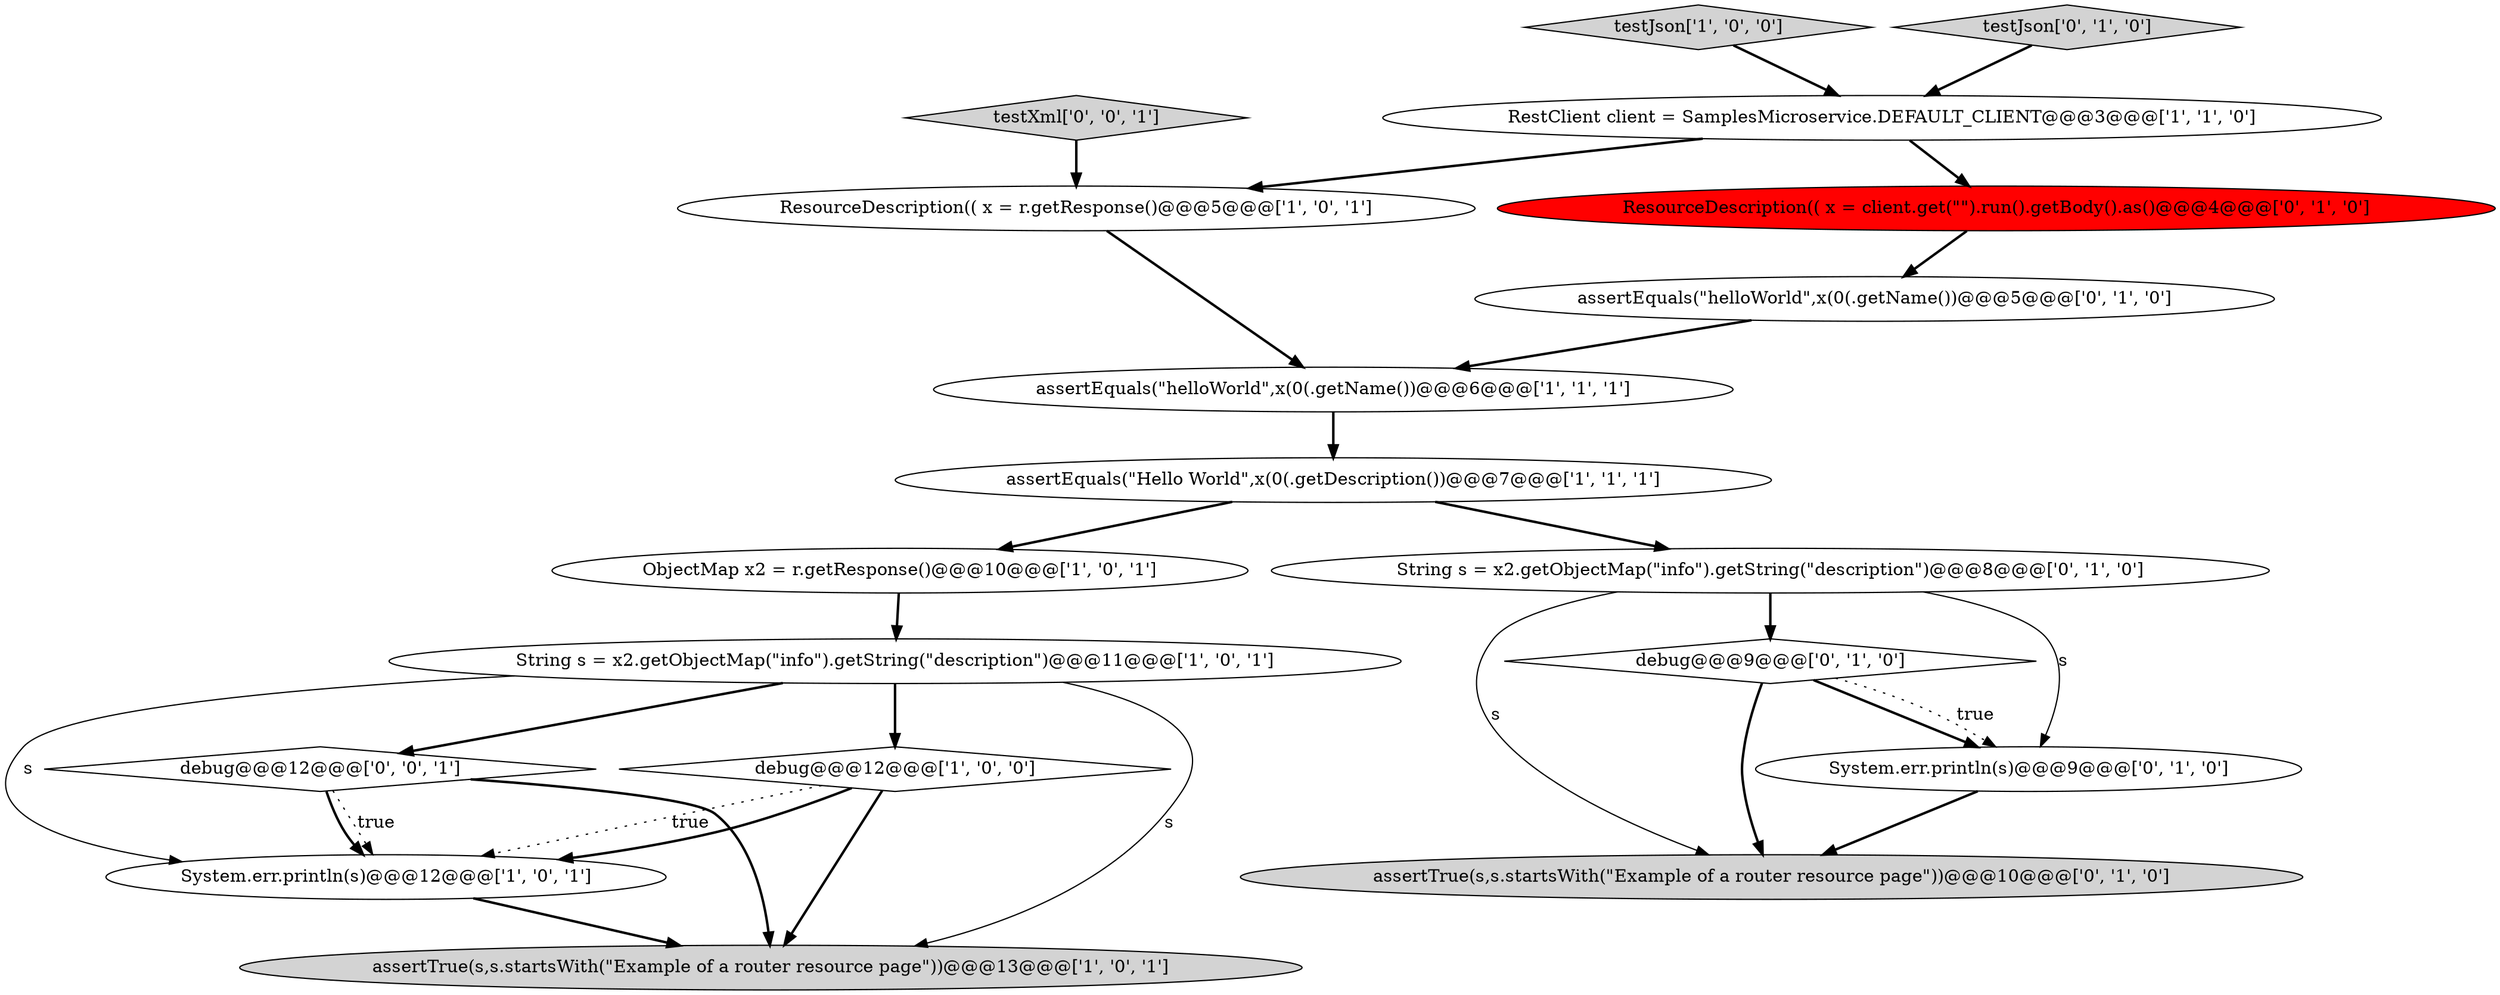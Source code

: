 digraph {
3 [style = filled, label = "assertEquals(\"helloWorld\",x(0(.getName())@@@6@@@['1', '1', '1']", fillcolor = white, shape = ellipse image = "AAA0AAABBB1BBB"];
16 [style = filled, label = "ResourceDescription(( x = client.get(\"\").run().getBody().as()@@@4@@@['0', '1', '0']", fillcolor = red, shape = ellipse image = "AAA1AAABBB2BBB"];
0 [style = filled, label = "ObjectMap x2 = r.getResponse()@@@10@@@['1', '0', '1']", fillcolor = white, shape = ellipse image = "AAA0AAABBB1BBB"];
8 [style = filled, label = "System.err.println(s)@@@12@@@['1', '0', '1']", fillcolor = white, shape = ellipse image = "AAA0AAABBB1BBB"];
4 [style = filled, label = "String s = x2.getObjectMap(\"info\").getString(\"description\")@@@11@@@['1', '0', '1']", fillcolor = white, shape = ellipse image = "AAA0AAABBB1BBB"];
6 [style = filled, label = "debug@@@12@@@['1', '0', '0']", fillcolor = white, shape = diamond image = "AAA0AAABBB1BBB"];
2 [style = filled, label = "assertTrue(s,s.startsWith(\"Example of a router resource page\"))@@@13@@@['1', '0', '1']", fillcolor = lightgray, shape = ellipse image = "AAA0AAABBB1BBB"];
15 [style = filled, label = "assertTrue(s,s.startsWith(\"Example of a router resource page\"))@@@10@@@['0', '1', '0']", fillcolor = lightgray, shape = ellipse image = "AAA0AAABBB2BBB"];
17 [style = filled, label = "testXml['0', '0', '1']", fillcolor = lightgray, shape = diamond image = "AAA0AAABBB3BBB"];
5 [style = filled, label = "ResourceDescription(( x = r.getResponse()@@@5@@@['1', '0', '1']", fillcolor = white, shape = ellipse image = "AAA0AAABBB1BBB"];
9 [style = filled, label = "testJson['1', '0', '0']", fillcolor = lightgray, shape = diamond image = "AAA0AAABBB1BBB"];
10 [style = filled, label = "System.err.println(s)@@@9@@@['0', '1', '0']", fillcolor = white, shape = ellipse image = "AAA0AAABBB2BBB"];
12 [style = filled, label = "String s = x2.getObjectMap(\"info\").getString(\"description\")@@@8@@@['0', '1', '0']", fillcolor = white, shape = ellipse image = "AAA0AAABBB2BBB"];
7 [style = filled, label = "assertEquals(\"Hello World\",x(0(.getDescription())@@@7@@@['1', '1', '1']", fillcolor = white, shape = ellipse image = "AAA0AAABBB1BBB"];
13 [style = filled, label = "debug@@@9@@@['0', '1', '0']", fillcolor = white, shape = diamond image = "AAA0AAABBB2BBB"];
14 [style = filled, label = "assertEquals(\"helloWorld\",x(0(.getName())@@@5@@@['0', '1', '0']", fillcolor = white, shape = ellipse image = "AAA0AAABBB2BBB"];
18 [style = filled, label = "debug@@@12@@@['0', '0', '1']", fillcolor = white, shape = diamond image = "AAA0AAABBB3BBB"];
1 [style = filled, label = "RestClient client = SamplesMicroservice.DEFAULT_CLIENT@@@3@@@['1', '1', '0']", fillcolor = white, shape = ellipse image = "AAA0AAABBB1BBB"];
11 [style = filled, label = "testJson['0', '1', '0']", fillcolor = lightgray, shape = diamond image = "AAA0AAABBB2BBB"];
1->5 [style = bold, label=""];
5->3 [style = bold, label=""];
14->3 [style = bold, label=""];
13->10 [style = bold, label=""];
4->2 [style = solid, label="s"];
17->5 [style = bold, label=""];
10->15 [style = bold, label=""];
4->6 [style = bold, label=""];
7->12 [style = bold, label=""];
11->1 [style = bold, label=""];
7->0 [style = bold, label=""];
4->18 [style = bold, label=""];
18->8 [style = dotted, label="true"];
18->2 [style = bold, label=""];
13->10 [style = dotted, label="true"];
12->10 [style = solid, label="s"];
6->2 [style = bold, label=""];
12->13 [style = bold, label=""];
8->2 [style = bold, label=""];
3->7 [style = bold, label=""];
0->4 [style = bold, label=""];
1->16 [style = bold, label=""];
6->8 [style = dotted, label="true"];
6->8 [style = bold, label=""];
16->14 [style = bold, label=""];
4->8 [style = solid, label="s"];
18->8 [style = bold, label=""];
13->15 [style = bold, label=""];
12->15 [style = solid, label="s"];
9->1 [style = bold, label=""];
}
